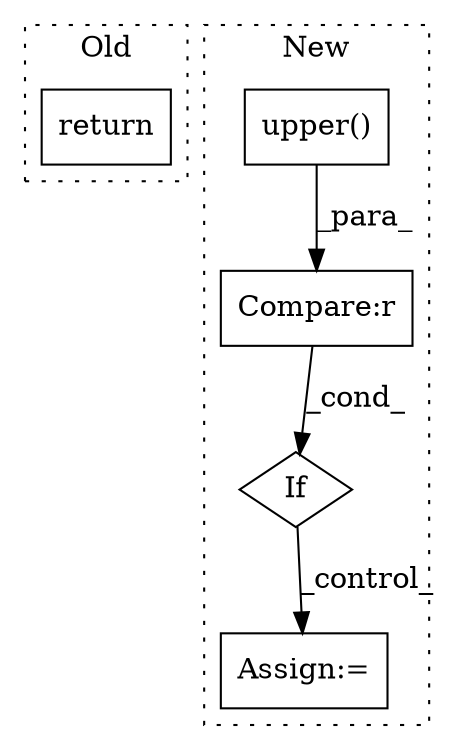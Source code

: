 digraph G {
subgraph cluster0 {
1 [label="return" a="93" s="7743" l="7" shape="box"];
label = "Old";
style="dotted";
}
subgraph cluster1 {
2 [label="upper()" a="75" s="7827" l="11" shape="box"];
3 [label="Assign:=" a="68" s="8022" l="3" shape="box"];
4 [label="If" a="96" s="7824" l="3" shape="diamond"];
5 [label="Compare:r" a="40" s="7827" l="32" shape="box"];
label = "New";
style="dotted";
}
2 -> 5 [label="_para_"];
4 -> 3 [label="_control_"];
5 -> 4 [label="_cond_"];
}